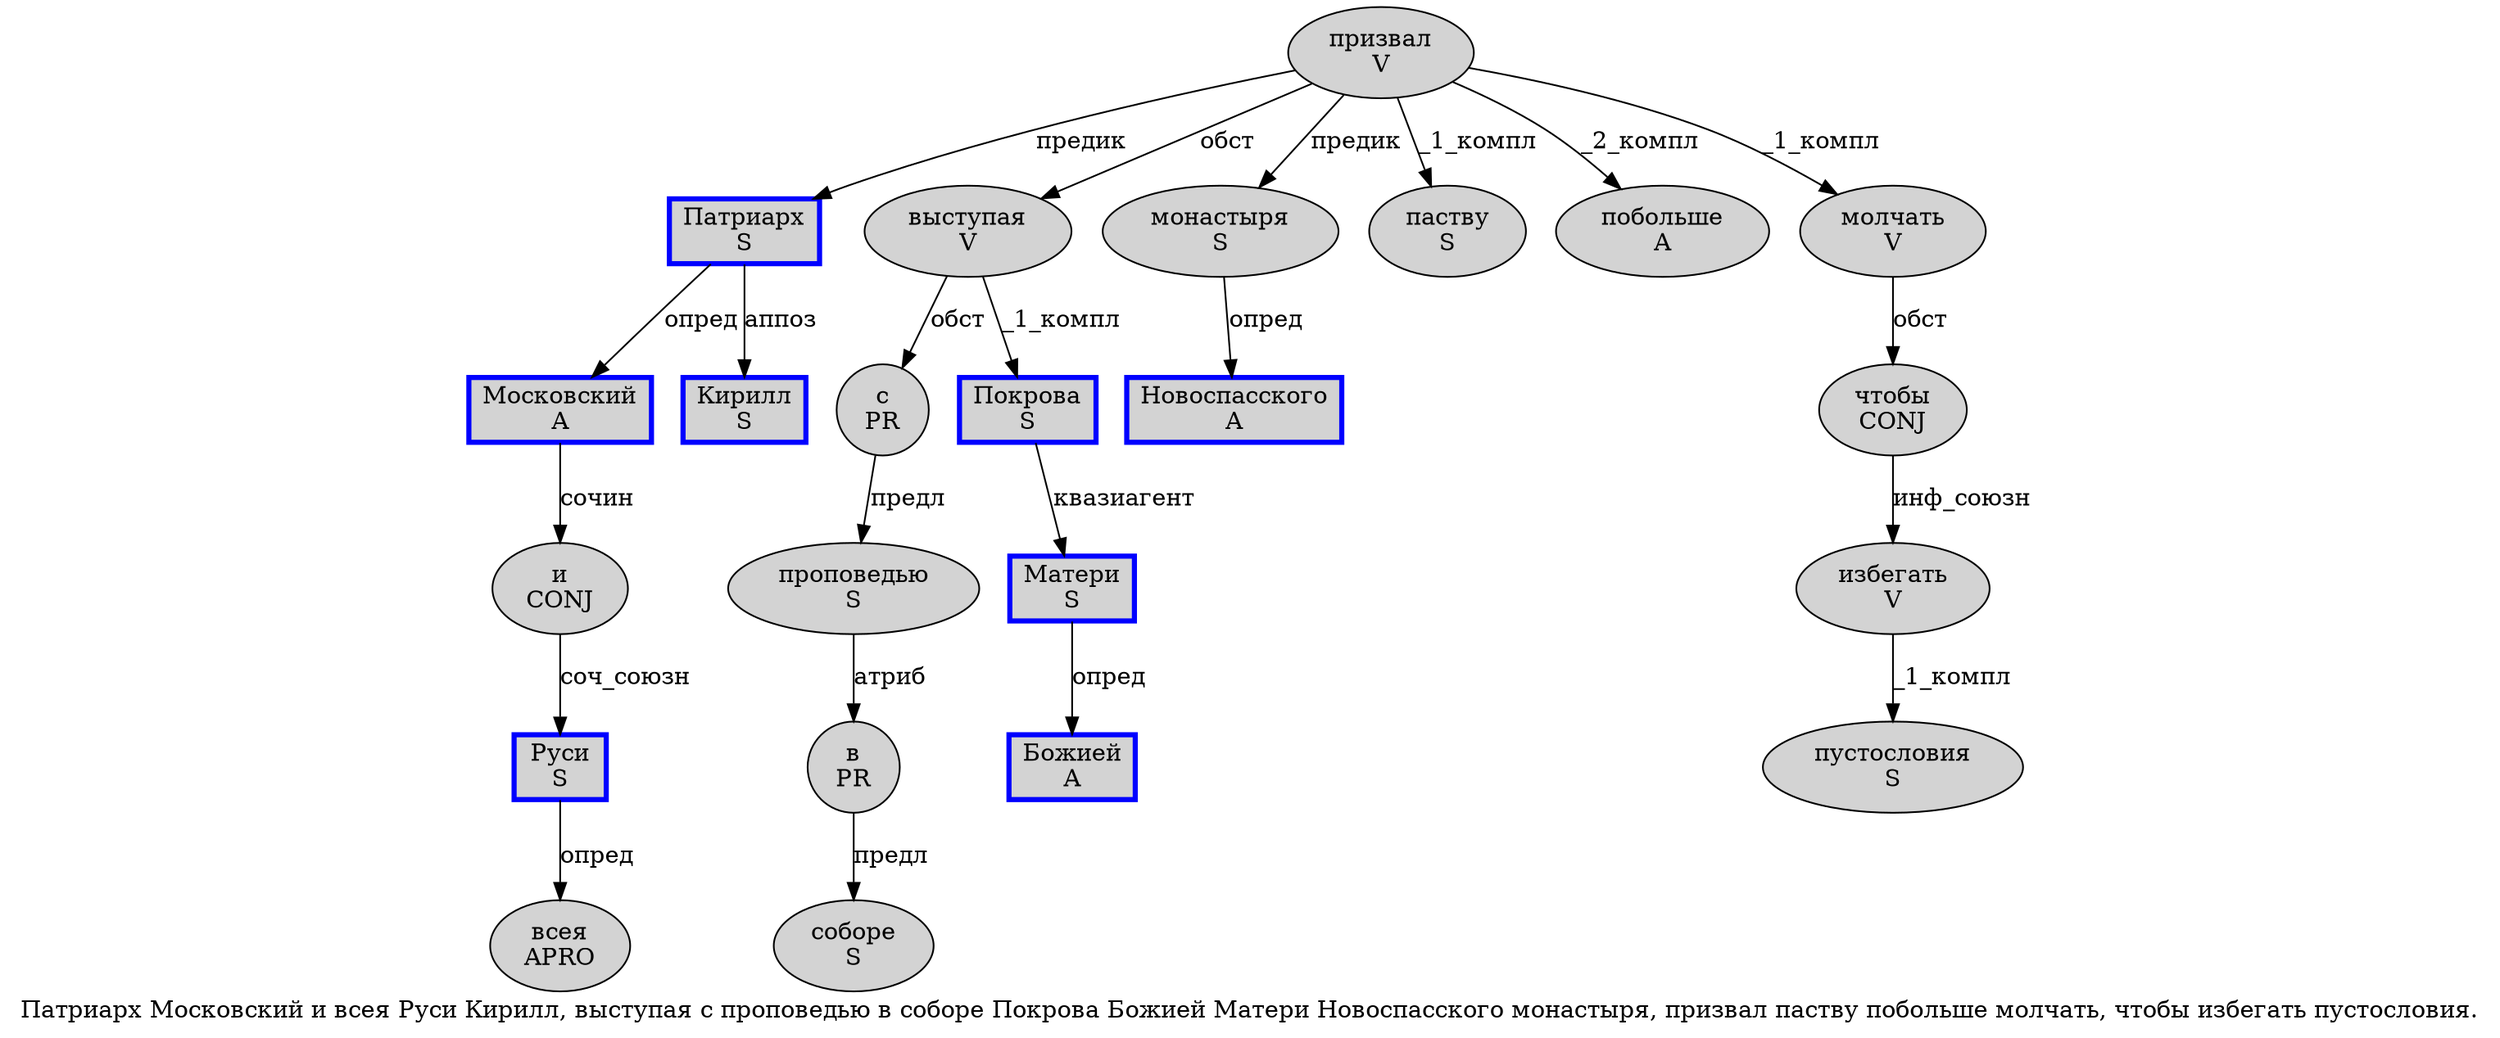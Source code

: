 digraph SENTENCE_270 {
	graph [label="Патриарх Московский и всея Руси Кирилл, выступая с проповедью в соборе Покрова Божией Матери Новоспасского монастыря, призвал паству побольше молчать, чтобы избегать пустословия."]
	node [style=filled]
		0 [label="Патриарх
S" color=blue fillcolor=lightgray penwidth=3 shape=box]
		1 [label="Московский
A" color=blue fillcolor=lightgray penwidth=3 shape=box]
		2 [label="и
CONJ" color="" fillcolor=lightgray penwidth=1 shape=ellipse]
		3 [label="всея
APRO" color="" fillcolor=lightgray penwidth=1 shape=ellipse]
		4 [label="Руси
S" color=blue fillcolor=lightgray penwidth=3 shape=box]
		5 [label="Кирилл
S" color=blue fillcolor=lightgray penwidth=3 shape=box]
		7 [label="выступая
V" color="" fillcolor=lightgray penwidth=1 shape=ellipse]
		8 [label="с
PR" color="" fillcolor=lightgray penwidth=1 shape=ellipse]
		9 [label="проповедью
S" color="" fillcolor=lightgray penwidth=1 shape=ellipse]
		10 [label="в
PR" color="" fillcolor=lightgray penwidth=1 shape=ellipse]
		11 [label="соборе
S" color="" fillcolor=lightgray penwidth=1 shape=ellipse]
		12 [label="Покрова
S" color=blue fillcolor=lightgray penwidth=3 shape=box]
		13 [label="Божией
A" color=blue fillcolor=lightgray penwidth=3 shape=box]
		14 [label="Матери
S" color=blue fillcolor=lightgray penwidth=3 shape=box]
		15 [label="Новоспасского
A" color=blue fillcolor=lightgray penwidth=3 shape=box]
		16 [label="монастыря
S" color="" fillcolor=lightgray penwidth=1 shape=ellipse]
		18 [label="призвал
V" color="" fillcolor=lightgray penwidth=1 shape=ellipse]
		19 [label="паству
S" color="" fillcolor=lightgray penwidth=1 shape=ellipse]
		20 [label="побольше
A" color="" fillcolor=lightgray penwidth=1 shape=ellipse]
		21 [label="молчать
V" color="" fillcolor=lightgray penwidth=1 shape=ellipse]
		23 [label="чтобы
CONJ" color="" fillcolor=lightgray penwidth=1 shape=ellipse]
		24 [label="избегать
V" color="" fillcolor=lightgray penwidth=1 shape=ellipse]
		25 [label="пустословия
S" color="" fillcolor=lightgray penwidth=1 shape=ellipse]
			18 -> 0 [label="предик"]
			18 -> 7 [label="обст"]
			18 -> 16 [label="предик"]
			18 -> 19 [label="_1_компл"]
			18 -> 20 [label="_2_компл"]
			18 -> 21 [label="_1_компл"]
			14 -> 13 [label="опред"]
			1 -> 2 [label="сочин"]
			16 -> 15 [label="опред"]
			9 -> 10 [label="атриб"]
			10 -> 11 [label="предл"]
			23 -> 24 [label="инф_союзн"]
			24 -> 25 [label="_1_компл"]
			12 -> 14 [label="квазиагент"]
			2 -> 4 [label="соч_союзн"]
			7 -> 8 [label="обст"]
			7 -> 12 [label="_1_компл"]
			21 -> 23 [label="обст"]
			4 -> 3 [label="опред"]
			8 -> 9 [label="предл"]
			0 -> 1 [label="опред"]
			0 -> 5 [label="аппоз"]
}
